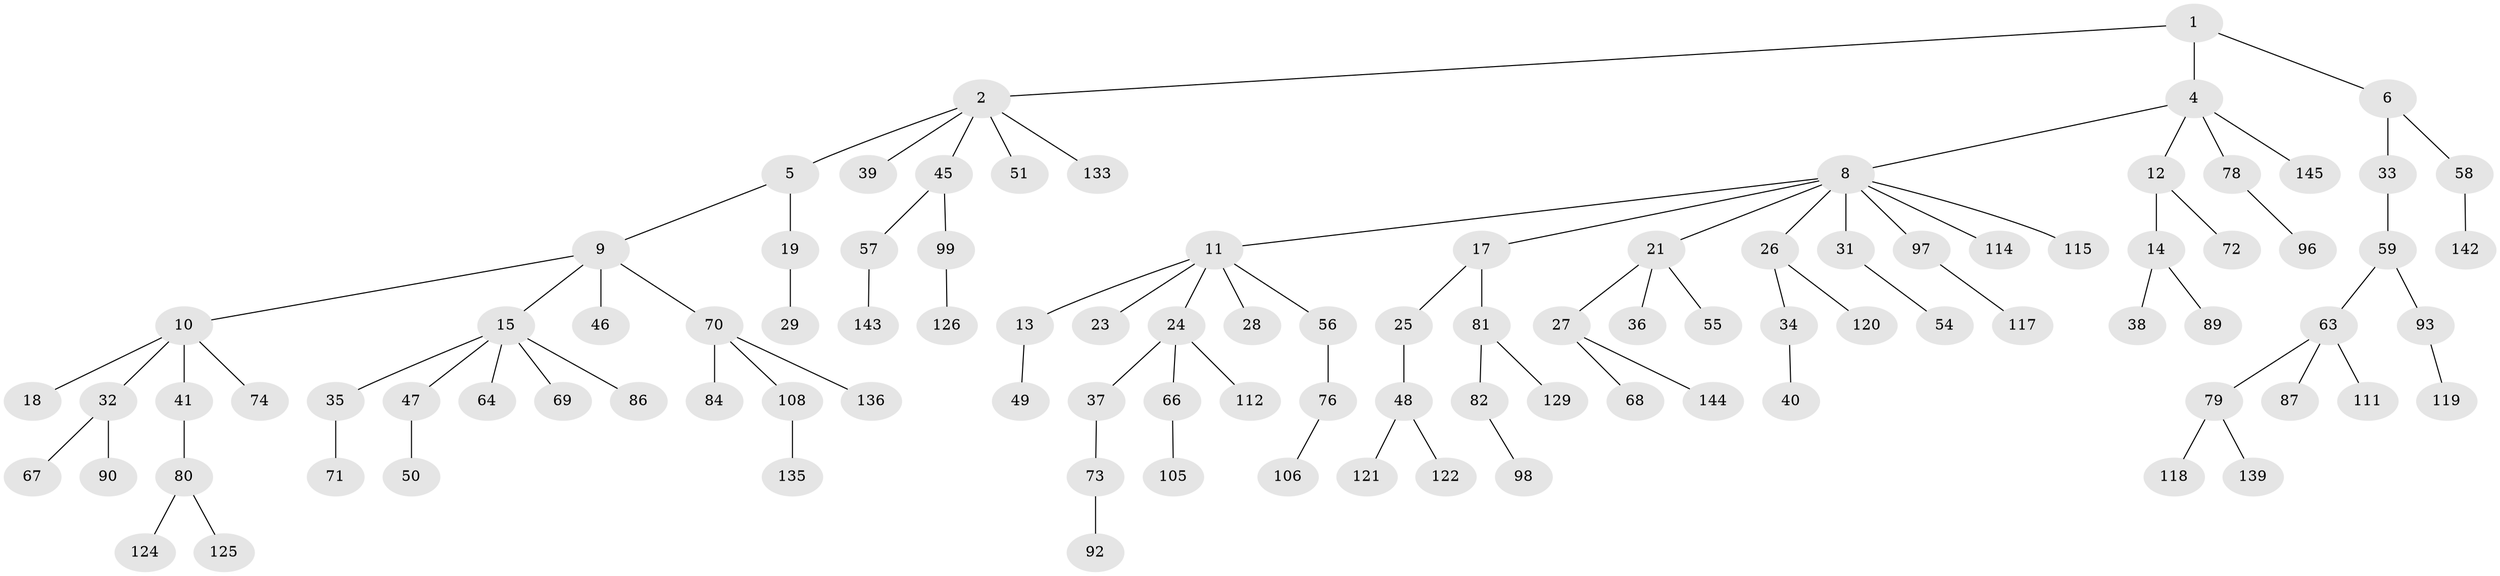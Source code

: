 // Generated by graph-tools (version 1.1) at 2025/24/03/03/25 07:24:06]
// undirected, 101 vertices, 100 edges
graph export_dot {
graph [start="1"]
  node [color=gray90,style=filled];
  1 [super="+7"];
  2 [super="+3"];
  4 [super="+42"];
  5 [super="+127"];
  6;
  8 [super="+113"];
  9 [super="+88"];
  10 [super="+16"];
  11 [super="+22"];
  12 [super="+77"];
  13;
  14 [super="+20"];
  15 [super="+61"];
  17 [super="+60"];
  18 [super="+109"];
  19;
  21 [super="+44"];
  23;
  24 [super="+30"];
  25;
  26;
  27;
  28 [super="+138"];
  29;
  31;
  32 [super="+101"];
  33 [super="+62"];
  34 [super="+85"];
  35 [super="+52"];
  36;
  37;
  38;
  39;
  40 [super="+65"];
  41 [super="+43"];
  45;
  46;
  47;
  48 [super="+53"];
  49 [super="+95"];
  50 [super="+131"];
  51;
  54;
  55;
  56;
  57 [super="+141"];
  58 [super="+140"];
  59 [super="+116"];
  63 [super="+75"];
  64;
  66 [super="+83"];
  67 [super="+104"];
  68;
  69;
  70 [super="+132"];
  71;
  72 [super="+128"];
  73 [super="+102"];
  74 [super="+134"];
  76 [super="+103"];
  78;
  79 [super="+91"];
  80 [super="+130"];
  81;
  82;
  84;
  86 [super="+123"];
  87;
  89;
  90;
  92 [super="+107"];
  93 [super="+94"];
  96;
  97 [super="+110"];
  98;
  99 [super="+100"];
  105 [super="+137"];
  106;
  108;
  111;
  112;
  114;
  115;
  117;
  118;
  119;
  120 [super="+146"];
  121;
  122;
  124;
  125;
  126;
  129;
  133;
  135;
  136;
  139;
  142;
  143;
  144;
  145;
  1 -- 2;
  1 -- 4;
  1 -- 6;
  2 -- 39;
  2 -- 51;
  2 -- 5;
  2 -- 45;
  2 -- 133;
  4 -- 8;
  4 -- 12;
  4 -- 78;
  4 -- 145;
  5 -- 9;
  5 -- 19;
  6 -- 33;
  6 -- 58;
  8 -- 11;
  8 -- 17;
  8 -- 21;
  8 -- 26;
  8 -- 31;
  8 -- 97;
  8 -- 114;
  8 -- 115;
  9 -- 10;
  9 -- 15;
  9 -- 46;
  9 -- 70;
  10 -- 32;
  10 -- 74;
  10 -- 41;
  10 -- 18;
  11 -- 13;
  11 -- 24;
  11 -- 28;
  11 -- 56;
  11 -- 23;
  12 -- 14;
  12 -- 72;
  13 -- 49;
  14 -- 38;
  14 -- 89;
  15 -- 35;
  15 -- 47;
  15 -- 69;
  15 -- 86;
  15 -- 64;
  17 -- 25;
  17 -- 81;
  19 -- 29;
  21 -- 27;
  21 -- 36;
  21 -- 55;
  24 -- 112;
  24 -- 66;
  24 -- 37;
  25 -- 48;
  26 -- 34;
  26 -- 120;
  27 -- 68;
  27 -- 144;
  31 -- 54;
  32 -- 67;
  32 -- 90;
  33 -- 59;
  34 -- 40;
  35 -- 71;
  37 -- 73;
  41 -- 80;
  45 -- 57;
  45 -- 99;
  47 -- 50;
  48 -- 121;
  48 -- 122;
  56 -- 76;
  57 -- 143;
  58 -- 142;
  59 -- 63;
  59 -- 93;
  63 -- 111;
  63 -- 79;
  63 -- 87;
  66 -- 105;
  70 -- 84;
  70 -- 108;
  70 -- 136;
  73 -- 92;
  76 -- 106;
  78 -- 96;
  79 -- 118;
  79 -- 139;
  80 -- 124;
  80 -- 125;
  81 -- 82;
  81 -- 129;
  82 -- 98;
  93 -- 119;
  97 -- 117;
  99 -- 126;
  108 -- 135;
}
